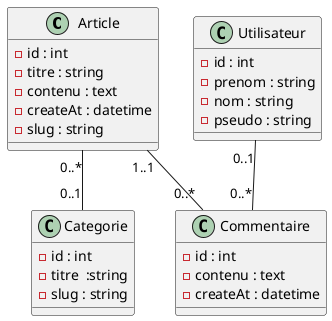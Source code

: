 @startuml



class Article {
- id : int
- titre : string
- contenu : text
- createAt : datetime
- slug : string
}

class Categorie {
- id : int
- titre  :string
- slug : string
}

class Utilisateur {
- id : int
- prenom : string
- nom : string
- pseudo : string
}

class Commentaire {
- id : int
- contenu : text
- createAt : datetime
}


Article "0..*" -- "0..1" Categorie
Article "1..1" -- "0..*" Commentaire
Utilisateur "0..1" -- "0..*" Commentaire


@enduml